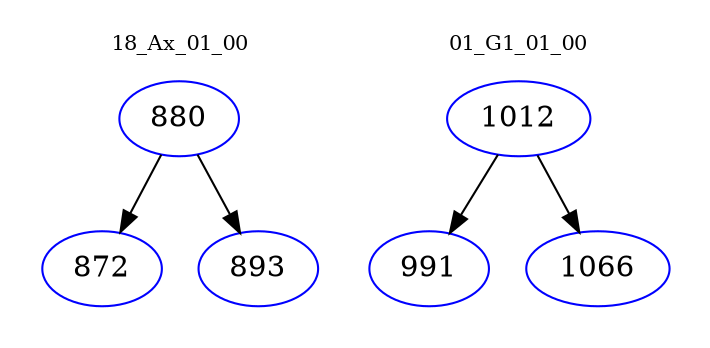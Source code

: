 digraph{
subgraph cluster_0 {
color = white
label = "18_Ax_01_00";
fontsize=10;
T0_880 [label="880", color="blue"]
T0_880 -> T0_872 [color="black"]
T0_872 [label="872", color="blue"]
T0_880 -> T0_893 [color="black"]
T0_893 [label="893", color="blue"]
}
subgraph cluster_1 {
color = white
label = "01_G1_01_00";
fontsize=10;
T1_1012 [label="1012", color="blue"]
T1_1012 -> T1_991 [color="black"]
T1_991 [label="991", color="blue"]
T1_1012 -> T1_1066 [color="black"]
T1_1066 [label="1066", color="blue"]
}
}
